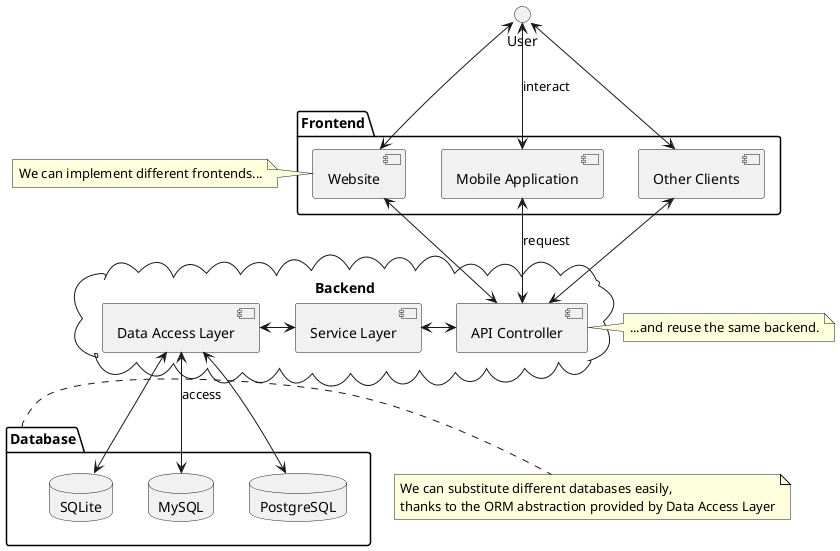 @startuml
package Frontend {
  [Website]
  [Mobile Application]
  [Other Clients]
}

note left of [Website] : We can implement different frontends...

User <--> [Website]
User <--> [Mobile Application] : interact
User <--> [Other Clients]

cloud Backend {
  [API Controller] <-l-> [Service Layer]
  [Service Layer] <-l-> [Data Access Layer]
  [Data Access Layer]
}

note right of [API Controller] : ...and reuse the same backend.

[Website] <--> [API Controller]
[Mobile Application] <--> [API Controller] : request
[Other Clients] <--> [API Controller]

package Database {
  database SQLite
  database MySQL
  database PostgreSQL
}

note right of Database
    We can substitute different databases easily,
    thanks to the ORM abstraction provided by Data Access Layer
end note

[Data Access Layer] <--> SQLite
[Data Access Layer] <--> MySQL : access
[Data Access Layer] <--> PostgreSQL

@enduml
